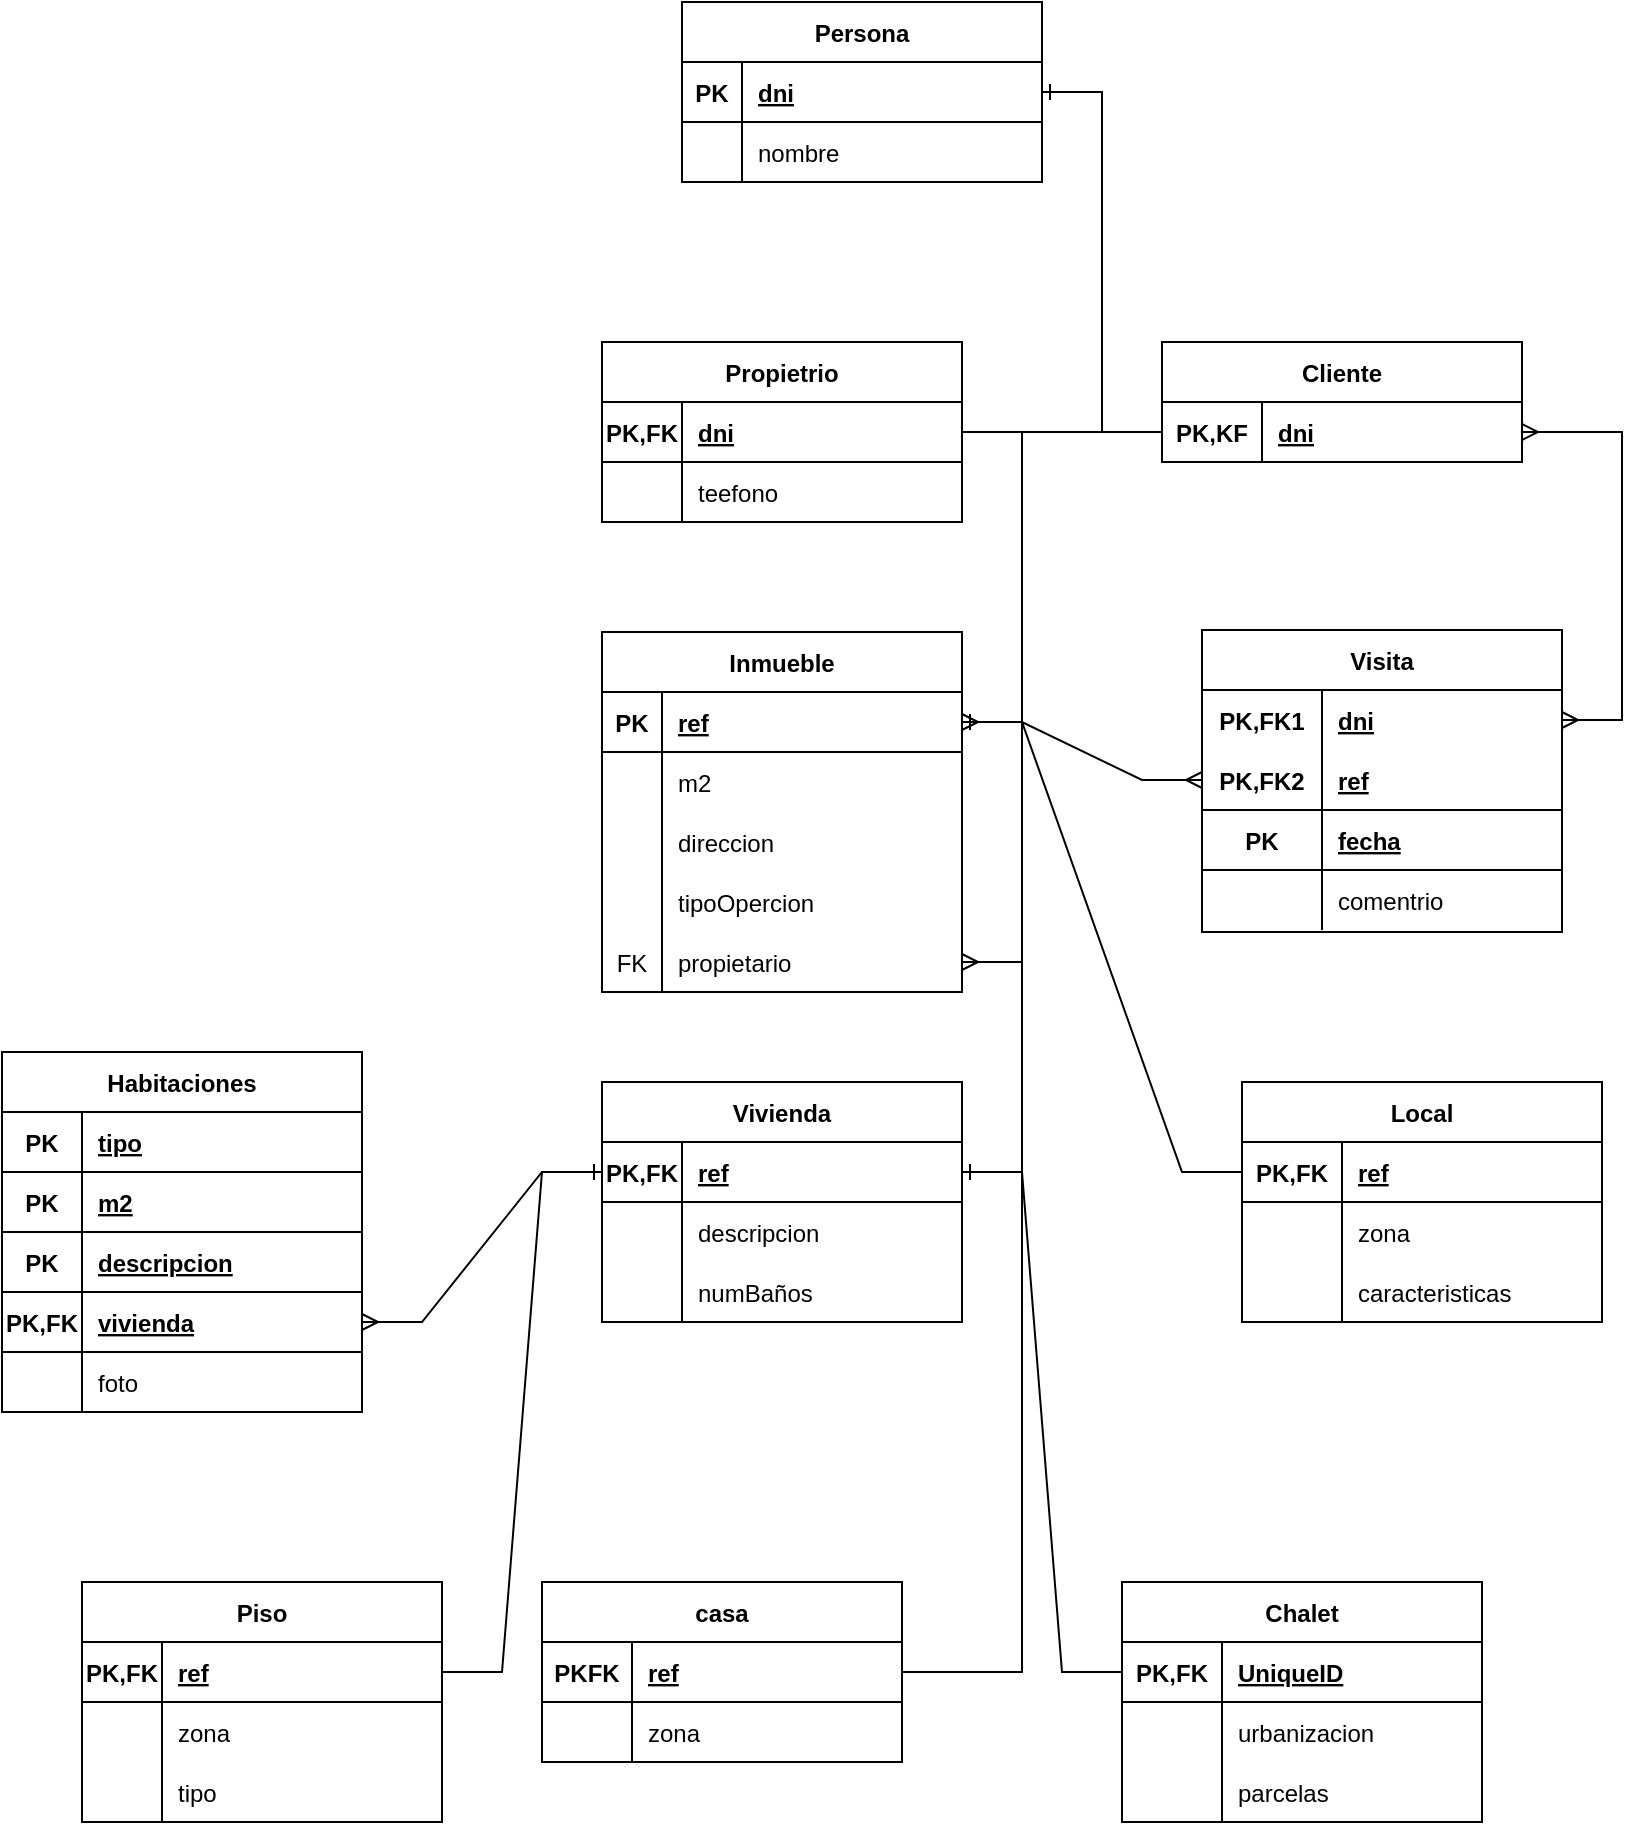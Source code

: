 <mxfile version="20.8.16" type="device"><diagram id="R2lEEEUBdFMjLlhIrx00" name="Page-1"><mxGraphModel dx="1642" dy="1195" grid="1" gridSize="10" guides="1" tooltips="1" connect="1" arrows="1" fold="1" page="1" pageScale="1" pageWidth="850" pageHeight="1100" math="0" shadow="0" extFonts="Permanent Marker^https://fonts.googleapis.com/css?family=Permanent+Marker"><root><mxCell id="0"/><mxCell id="1" parent="0"/><mxCell id="TKDkTZ6uA-7Pl9xx1CZE-1" value="Persona" style="shape=table;startSize=30;container=1;collapsible=1;childLayout=tableLayout;fixedRows=1;rowLines=0;fontStyle=1;align=center;resizeLast=1;" vertex="1" parent="1"><mxGeometry x="-90" y="260" width="180" height="90" as="geometry"/></mxCell><mxCell id="TKDkTZ6uA-7Pl9xx1CZE-2" value="" style="shape=tableRow;horizontal=0;startSize=0;swimlaneHead=0;swimlaneBody=0;fillColor=none;collapsible=0;dropTarget=0;points=[[0,0.5],[1,0.5]];portConstraint=eastwest;top=0;left=0;right=0;bottom=1;" vertex="1" parent="TKDkTZ6uA-7Pl9xx1CZE-1"><mxGeometry y="30" width="180" height="30" as="geometry"/></mxCell><mxCell id="TKDkTZ6uA-7Pl9xx1CZE-3" value="PK" style="shape=partialRectangle;connectable=0;fillColor=none;top=0;left=0;bottom=0;right=0;fontStyle=1;overflow=hidden;" vertex="1" parent="TKDkTZ6uA-7Pl9xx1CZE-2"><mxGeometry width="30" height="30" as="geometry"><mxRectangle width="30" height="30" as="alternateBounds"/></mxGeometry></mxCell><mxCell id="TKDkTZ6uA-7Pl9xx1CZE-4" value="dni" style="shape=partialRectangle;connectable=0;fillColor=none;top=0;left=0;bottom=0;right=0;align=left;spacingLeft=6;fontStyle=5;overflow=hidden;" vertex="1" parent="TKDkTZ6uA-7Pl9xx1CZE-2"><mxGeometry x="30" width="150" height="30" as="geometry"><mxRectangle width="150" height="30" as="alternateBounds"/></mxGeometry></mxCell><mxCell id="TKDkTZ6uA-7Pl9xx1CZE-5" value="" style="shape=tableRow;horizontal=0;startSize=0;swimlaneHead=0;swimlaneBody=0;fillColor=none;collapsible=0;dropTarget=0;points=[[0,0.5],[1,0.5]];portConstraint=eastwest;top=0;left=0;right=0;bottom=0;" vertex="1" parent="TKDkTZ6uA-7Pl9xx1CZE-1"><mxGeometry y="60" width="180" height="30" as="geometry"/></mxCell><mxCell id="TKDkTZ6uA-7Pl9xx1CZE-6" value="" style="shape=partialRectangle;connectable=0;fillColor=none;top=0;left=0;bottom=0;right=0;editable=1;overflow=hidden;" vertex="1" parent="TKDkTZ6uA-7Pl9xx1CZE-5"><mxGeometry width="30" height="30" as="geometry"><mxRectangle width="30" height="30" as="alternateBounds"/></mxGeometry></mxCell><mxCell id="TKDkTZ6uA-7Pl9xx1CZE-7" value="nombre" style="shape=partialRectangle;connectable=0;fillColor=none;top=0;left=0;bottom=0;right=0;align=left;spacingLeft=6;overflow=hidden;" vertex="1" parent="TKDkTZ6uA-7Pl9xx1CZE-5"><mxGeometry x="30" width="150" height="30" as="geometry"><mxRectangle width="150" height="30" as="alternateBounds"/></mxGeometry></mxCell><mxCell id="TKDkTZ6uA-7Pl9xx1CZE-14" value="Cliente" style="shape=table;startSize=30;container=1;collapsible=1;childLayout=tableLayout;fixedRows=1;rowLines=0;fontStyle=1;align=center;resizeLast=1;" vertex="1" parent="1"><mxGeometry x="150" y="430" width="180" height="60" as="geometry"/></mxCell><mxCell id="TKDkTZ6uA-7Pl9xx1CZE-15" value="" style="shape=tableRow;horizontal=0;startSize=0;swimlaneHead=0;swimlaneBody=0;fillColor=none;collapsible=0;dropTarget=0;points=[[0,0.5],[1,0.5]];portConstraint=eastwest;top=0;left=0;right=0;bottom=1;" vertex="1" parent="TKDkTZ6uA-7Pl9xx1CZE-14"><mxGeometry y="30" width="180" height="30" as="geometry"/></mxCell><mxCell id="TKDkTZ6uA-7Pl9xx1CZE-16" value="PK,KF" style="shape=partialRectangle;connectable=0;fillColor=none;top=0;left=0;bottom=0;right=0;fontStyle=1;overflow=hidden;" vertex="1" parent="TKDkTZ6uA-7Pl9xx1CZE-15"><mxGeometry width="50" height="30" as="geometry"><mxRectangle width="50" height="30" as="alternateBounds"/></mxGeometry></mxCell><mxCell id="TKDkTZ6uA-7Pl9xx1CZE-17" value="dni" style="shape=partialRectangle;connectable=0;fillColor=none;top=0;left=0;bottom=0;right=0;align=left;spacingLeft=6;fontStyle=5;overflow=hidden;" vertex="1" parent="TKDkTZ6uA-7Pl9xx1CZE-15"><mxGeometry x="50" width="130" height="30" as="geometry"><mxRectangle width="130" height="30" as="alternateBounds"/></mxGeometry></mxCell><mxCell id="TKDkTZ6uA-7Pl9xx1CZE-27" value="Propietrio" style="shape=table;startSize=30;container=1;collapsible=1;childLayout=tableLayout;fixedRows=1;rowLines=0;fontStyle=1;align=center;resizeLast=1;" vertex="1" parent="1"><mxGeometry x="-130" y="430" width="180" height="90" as="geometry"/></mxCell><mxCell id="TKDkTZ6uA-7Pl9xx1CZE-28" value="" style="shape=tableRow;horizontal=0;startSize=0;swimlaneHead=0;swimlaneBody=0;fillColor=none;collapsible=0;dropTarget=0;points=[[0,0.5],[1,0.5]];portConstraint=eastwest;top=0;left=0;right=0;bottom=1;" vertex="1" parent="TKDkTZ6uA-7Pl9xx1CZE-27"><mxGeometry y="30" width="180" height="30" as="geometry"/></mxCell><mxCell id="TKDkTZ6uA-7Pl9xx1CZE-29" value="PK,FK" style="shape=partialRectangle;connectable=0;fillColor=none;top=0;left=0;bottom=0;right=0;fontStyle=1;overflow=hidden;" vertex="1" parent="TKDkTZ6uA-7Pl9xx1CZE-28"><mxGeometry width="40" height="30" as="geometry"><mxRectangle width="40" height="30" as="alternateBounds"/></mxGeometry></mxCell><mxCell id="TKDkTZ6uA-7Pl9xx1CZE-30" value="dni" style="shape=partialRectangle;connectable=0;fillColor=none;top=0;left=0;bottom=0;right=0;align=left;spacingLeft=6;fontStyle=5;overflow=hidden;" vertex="1" parent="TKDkTZ6uA-7Pl9xx1CZE-28"><mxGeometry x="40" width="140" height="30" as="geometry"><mxRectangle width="140" height="30" as="alternateBounds"/></mxGeometry></mxCell><mxCell id="TKDkTZ6uA-7Pl9xx1CZE-31" value="" style="shape=tableRow;horizontal=0;startSize=0;swimlaneHead=0;swimlaneBody=0;fillColor=none;collapsible=0;dropTarget=0;points=[[0,0.5],[1,0.5]];portConstraint=eastwest;top=0;left=0;right=0;bottom=0;" vertex="1" parent="TKDkTZ6uA-7Pl9xx1CZE-27"><mxGeometry y="60" width="180" height="30" as="geometry"/></mxCell><mxCell id="TKDkTZ6uA-7Pl9xx1CZE-32" value="" style="shape=partialRectangle;connectable=0;fillColor=none;top=0;left=0;bottom=0;right=0;editable=1;overflow=hidden;" vertex="1" parent="TKDkTZ6uA-7Pl9xx1CZE-31"><mxGeometry width="40" height="30" as="geometry"><mxRectangle width="40" height="30" as="alternateBounds"/></mxGeometry></mxCell><mxCell id="TKDkTZ6uA-7Pl9xx1CZE-33" value="teefono" style="shape=partialRectangle;connectable=0;fillColor=none;top=0;left=0;bottom=0;right=0;align=left;spacingLeft=6;overflow=hidden;" vertex="1" parent="TKDkTZ6uA-7Pl9xx1CZE-31"><mxGeometry x="40" width="140" height="30" as="geometry"><mxRectangle width="140" height="30" as="alternateBounds"/></mxGeometry></mxCell><mxCell id="TKDkTZ6uA-7Pl9xx1CZE-40" value="Visita" style="shape=table;startSize=30;container=1;collapsible=1;childLayout=tableLayout;fixedRows=1;rowLines=0;fontStyle=1;align=center;resizeLast=1;" vertex="1" parent="1"><mxGeometry x="170" y="574" width="180" height="151" as="geometry"/></mxCell><mxCell id="TKDkTZ6uA-7Pl9xx1CZE-41" value="" style="shape=tableRow;horizontal=0;startSize=0;swimlaneHead=0;swimlaneBody=0;fillColor=none;collapsible=0;dropTarget=0;points=[[0,0.5],[1,0.5]];portConstraint=eastwest;top=0;left=0;right=0;bottom=0;" vertex="1" parent="TKDkTZ6uA-7Pl9xx1CZE-40"><mxGeometry y="30" width="180" height="30" as="geometry"/></mxCell><mxCell id="TKDkTZ6uA-7Pl9xx1CZE-42" value="PK,FK1" style="shape=partialRectangle;connectable=0;fillColor=none;top=0;left=0;bottom=0;right=0;fontStyle=1;overflow=hidden;" vertex="1" parent="TKDkTZ6uA-7Pl9xx1CZE-41"><mxGeometry width="60" height="30" as="geometry"><mxRectangle width="60" height="30" as="alternateBounds"/></mxGeometry></mxCell><mxCell id="TKDkTZ6uA-7Pl9xx1CZE-43" value="dni" style="shape=partialRectangle;connectable=0;fillColor=none;top=0;left=0;bottom=0;right=0;align=left;spacingLeft=6;fontStyle=5;overflow=hidden;" vertex="1" parent="TKDkTZ6uA-7Pl9xx1CZE-41"><mxGeometry x="60" width="120" height="30" as="geometry"><mxRectangle width="120" height="30" as="alternateBounds"/></mxGeometry></mxCell><mxCell id="TKDkTZ6uA-7Pl9xx1CZE-44" value="" style="shape=tableRow;horizontal=0;startSize=0;swimlaneHead=0;swimlaneBody=0;fillColor=none;collapsible=0;dropTarget=0;points=[[0,0.5],[1,0.5]];portConstraint=eastwest;top=0;left=0;right=0;bottom=1;" vertex="1" parent="TKDkTZ6uA-7Pl9xx1CZE-40"><mxGeometry y="60" width="180" height="30" as="geometry"/></mxCell><mxCell id="TKDkTZ6uA-7Pl9xx1CZE-45" value="PK,FK2" style="shape=partialRectangle;connectable=0;fillColor=none;top=0;left=0;bottom=0;right=0;fontStyle=1;overflow=hidden;" vertex="1" parent="TKDkTZ6uA-7Pl9xx1CZE-44"><mxGeometry width="60" height="30" as="geometry"><mxRectangle width="60" height="30" as="alternateBounds"/></mxGeometry></mxCell><mxCell id="TKDkTZ6uA-7Pl9xx1CZE-46" value="ref" style="shape=partialRectangle;connectable=0;fillColor=none;top=0;left=0;bottom=0;right=0;align=left;spacingLeft=6;fontStyle=5;overflow=hidden;" vertex="1" parent="TKDkTZ6uA-7Pl9xx1CZE-44"><mxGeometry x="60" width="120" height="30" as="geometry"><mxRectangle width="120" height="30" as="alternateBounds"/></mxGeometry></mxCell><mxCell id="TKDkTZ6uA-7Pl9xx1CZE-53" value="" style="shape=tableRow;horizontal=0;startSize=0;swimlaneHead=0;swimlaneBody=0;fillColor=none;collapsible=0;dropTarget=0;points=[[0,0.5],[1,0.5]];portConstraint=eastwest;top=0;left=0;right=0;bottom=1;" vertex="1" parent="TKDkTZ6uA-7Pl9xx1CZE-40"><mxGeometry y="90" width="180" height="30" as="geometry"/></mxCell><mxCell id="TKDkTZ6uA-7Pl9xx1CZE-54" value="PK" style="shape=partialRectangle;connectable=0;fillColor=none;top=0;left=0;bottom=0;right=0;fontStyle=1;overflow=hidden;" vertex="1" parent="TKDkTZ6uA-7Pl9xx1CZE-53"><mxGeometry width="60" height="30" as="geometry"><mxRectangle width="60" height="30" as="alternateBounds"/></mxGeometry></mxCell><mxCell id="TKDkTZ6uA-7Pl9xx1CZE-55" value="fecha" style="shape=partialRectangle;connectable=0;fillColor=none;top=0;left=0;bottom=0;right=0;align=left;spacingLeft=6;fontStyle=5;overflow=hidden;" vertex="1" parent="TKDkTZ6uA-7Pl9xx1CZE-53"><mxGeometry x="60" width="120" height="30" as="geometry"><mxRectangle width="120" height="30" as="alternateBounds"/></mxGeometry></mxCell><mxCell id="TKDkTZ6uA-7Pl9xx1CZE-47" value="" style="shape=tableRow;horizontal=0;startSize=0;swimlaneHead=0;swimlaneBody=0;fillColor=none;collapsible=0;dropTarget=0;points=[[0,0.5],[1,0.5]];portConstraint=eastwest;top=0;left=0;right=0;bottom=0;" vertex="1" parent="TKDkTZ6uA-7Pl9xx1CZE-40"><mxGeometry y="120" width="180" height="30" as="geometry"/></mxCell><mxCell id="TKDkTZ6uA-7Pl9xx1CZE-48" value="" style="shape=partialRectangle;connectable=0;fillColor=none;top=0;left=0;bottom=0;right=0;editable=1;overflow=hidden;" vertex="1" parent="TKDkTZ6uA-7Pl9xx1CZE-47"><mxGeometry width="60" height="30" as="geometry"><mxRectangle width="60" height="30" as="alternateBounds"/></mxGeometry></mxCell><mxCell id="TKDkTZ6uA-7Pl9xx1CZE-49" value="comentrio" style="shape=partialRectangle;connectable=0;fillColor=none;top=0;left=0;bottom=0;right=0;align=left;spacingLeft=6;overflow=hidden;" vertex="1" parent="TKDkTZ6uA-7Pl9xx1CZE-47"><mxGeometry x="60" width="120" height="30" as="geometry"><mxRectangle width="120" height="30" as="alternateBounds"/></mxGeometry></mxCell><mxCell id="TKDkTZ6uA-7Pl9xx1CZE-56" value="Inmueble" style="shape=table;startSize=30;container=1;collapsible=1;childLayout=tableLayout;fixedRows=1;rowLines=0;fontStyle=1;align=center;resizeLast=1;" vertex="1" parent="1"><mxGeometry x="-130" y="575" width="180" height="180" as="geometry"/></mxCell><mxCell id="TKDkTZ6uA-7Pl9xx1CZE-57" value="" style="shape=tableRow;horizontal=0;startSize=0;swimlaneHead=0;swimlaneBody=0;fillColor=none;collapsible=0;dropTarget=0;points=[[0,0.5],[1,0.5]];portConstraint=eastwest;top=0;left=0;right=0;bottom=1;" vertex="1" parent="TKDkTZ6uA-7Pl9xx1CZE-56"><mxGeometry y="30" width="180" height="30" as="geometry"/></mxCell><mxCell id="TKDkTZ6uA-7Pl9xx1CZE-58" value="PK" style="shape=partialRectangle;connectable=0;fillColor=none;top=0;left=0;bottom=0;right=0;fontStyle=1;overflow=hidden;" vertex="1" parent="TKDkTZ6uA-7Pl9xx1CZE-57"><mxGeometry width="30" height="30" as="geometry"><mxRectangle width="30" height="30" as="alternateBounds"/></mxGeometry></mxCell><mxCell id="TKDkTZ6uA-7Pl9xx1CZE-59" value="ref" style="shape=partialRectangle;connectable=0;fillColor=none;top=0;left=0;bottom=0;right=0;align=left;spacingLeft=6;fontStyle=5;overflow=hidden;" vertex="1" parent="TKDkTZ6uA-7Pl9xx1CZE-57"><mxGeometry x="30" width="150" height="30" as="geometry"><mxRectangle width="150" height="30" as="alternateBounds"/></mxGeometry></mxCell><mxCell id="TKDkTZ6uA-7Pl9xx1CZE-60" value="" style="shape=tableRow;horizontal=0;startSize=0;swimlaneHead=0;swimlaneBody=0;fillColor=none;collapsible=0;dropTarget=0;points=[[0,0.5],[1,0.5]];portConstraint=eastwest;top=0;left=0;right=0;bottom=0;" vertex="1" parent="TKDkTZ6uA-7Pl9xx1CZE-56"><mxGeometry y="60" width="180" height="30" as="geometry"/></mxCell><mxCell id="TKDkTZ6uA-7Pl9xx1CZE-61" value="" style="shape=partialRectangle;connectable=0;fillColor=none;top=0;left=0;bottom=0;right=0;editable=1;overflow=hidden;" vertex="1" parent="TKDkTZ6uA-7Pl9xx1CZE-60"><mxGeometry width="30" height="30" as="geometry"><mxRectangle width="30" height="30" as="alternateBounds"/></mxGeometry></mxCell><mxCell id="TKDkTZ6uA-7Pl9xx1CZE-62" value="m2" style="shape=partialRectangle;connectable=0;fillColor=none;top=0;left=0;bottom=0;right=0;align=left;spacingLeft=6;overflow=hidden;" vertex="1" parent="TKDkTZ6uA-7Pl9xx1CZE-60"><mxGeometry x="30" width="150" height="30" as="geometry"><mxRectangle width="150" height="30" as="alternateBounds"/></mxGeometry></mxCell><mxCell id="TKDkTZ6uA-7Pl9xx1CZE-63" value="" style="shape=tableRow;horizontal=0;startSize=0;swimlaneHead=0;swimlaneBody=0;fillColor=none;collapsible=0;dropTarget=0;points=[[0,0.5],[1,0.5]];portConstraint=eastwest;top=0;left=0;right=0;bottom=0;" vertex="1" parent="TKDkTZ6uA-7Pl9xx1CZE-56"><mxGeometry y="90" width="180" height="30" as="geometry"/></mxCell><mxCell id="TKDkTZ6uA-7Pl9xx1CZE-64" value="" style="shape=partialRectangle;connectable=0;fillColor=none;top=0;left=0;bottom=0;right=0;editable=1;overflow=hidden;" vertex="1" parent="TKDkTZ6uA-7Pl9xx1CZE-63"><mxGeometry width="30" height="30" as="geometry"><mxRectangle width="30" height="30" as="alternateBounds"/></mxGeometry></mxCell><mxCell id="TKDkTZ6uA-7Pl9xx1CZE-65" value="direccion" style="shape=partialRectangle;connectable=0;fillColor=none;top=0;left=0;bottom=0;right=0;align=left;spacingLeft=6;overflow=hidden;" vertex="1" parent="TKDkTZ6uA-7Pl9xx1CZE-63"><mxGeometry x="30" width="150" height="30" as="geometry"><mxRectangle width="150" height="30" as="alternateBounds"/></mxGeometry></mxCell><mxCell id="TKDkTZ6uA-7Pl9xx1CZE-66" value="" style="shape=tableRow;horizontal=0;startSize=0;swimlaneHead=0;swimlaneBody=0;fillColor=none;collapsible=0;dropTarget=0;points=[[0,0.5],[1,0.5]];portConstraint=eastwest;top=0;left=0;right=0;bottom=0;" vertex="1" parent="TKDkTZ6uA-7Pl9xx1CZE-56"><mxGeometry y="120" width="180" height="30" as="geometry"/></mxCell><mxCell id="TKDkTZ6uA-7Pl9xx1CZE-67" value="" style="shape=partialRectangle;connectable=0;fillColor=none;top=0;left=0;bottom=0;right=0;editable=1;overflow=hidden;" vertex="1" parent="TKDkTZ6uA-7Pl9xx1CZE-66"><mxGeometry width="30" height="30" as="geometry"><mxRectangle width="30" height="30" as="alternateBounds"/></mxGeometry></mxCell><mxCell id="TKDkTZ6uA-7Pl9xx1CZE-68" value="tipoOpercion" style="shape=partialRectangle;connectable=0;fillColor=none;top=0;left=0;bottom=0;right=0;align=left;spacingLeft=6;overflow=hidden;" vertex="1" parent="TKDkTZ6uA-7Pl9xx1CZE-66"><mxGeometry x="30" width="150" height="30" as="geometry"><mxRectangle width="150" height="30" as="alternateBounds"/></mxGeometry></mxCell><mxCell id="TKDkTZ6uA-7Pl9xx1CZE-69" value="" style="shape=tableRow;horizontal=0;startSize=0;swimlaneHead=0;swimlaneBody=0;fillColor=none;collapsible=0;dropTarget=0;points=[[0,0.5],[1,0.5]];portConstraint=eastwest;top=0;left=0;right=0;bottom=0;" vertex="1" parent="TKDkTZ6uA-7Pl9xx1CZE-56"><mxGeometry y="150" width="180" height="30" as="geometry"/></mxCell><mxCell id="TKDkTZ6uA-7Pl9xx1CZE-70" value="FK" style="shape=partialRectangle;connectable=0;fillColor=none;top=0;left=0;bottom=0;right=0;editable=1;overflow=hidden;" vertex="1" parent="TKDkTZ6uA-7Pl9xx1CZE-69"><mxGeometry width="30" height="30" as="geometry"><mxRectangle width="30" height="30" as="alternateBounds"/></mxGeometry></mxCell><mxCell id="TKDkTZ6uA-7Pl9xx1CZE-71" value="propietario" style="shape=partialRectangle;connectable=0;fillColor=none;top=0;left=0;bottom=0;right=0;align=left;spacingLeft=6;overflow=hidden;" vertex="1" parent="TKDkTZ6uA-7Pl9xx1CZE-69"><mxGeometry x="30" width="150" height="30" as="geometry"><mxRectangle width="150" height="30" as="alternateBounds"/></mxGeometry></mxCell><mxCell id="TKDkTZ6uA-7Pl9xx1CZE-72" value="Local" style="shape=table;startSize=30;container=1;collapsible=1;childLayout=tableLayout;fixedRows=1;rowLines=0;fontStyle=1;align=center;resizeLast=1;" vertex="1" parent="1"><mxGeometry x="190" y="800" width="180" height="120" as="geometry"/></mxCell><mxCell id="TKDkTZ6uA-7Pl9xx1CZE-73" value="" style="shape=tableRow;horizontal=0;startSize=0;swimlaneHead=0;swimlaneBody=0;fillColor=none;collapsible=0;dropTarget=0;points=[[0,0.5],[1,0.5]];portConstraint=eastwest;top=0;left=0;right=0;bottom=1;" vertex="1" parent="TKDkTZ6uA-7Pl9xx1CZE-72"><mxGeometry y="30" width="180" height="30" as="geometry"/></mxCell><mxCell id="TKDkTZ6uA-7Pl9xx1CZE-74" value="PK,FK" style="shape=partialRectangle;connectable=0;fillColor=none;top=0;left=0;bottom=0;right=0;fontStyle=1;overflow=hidden;" vertex="1" parent="TKDkTZ6uA-7Pl9xx1CZE-73"><mxGeometry width="50" height="30" as="geometry"><mxRectangle width="50" height="30" as="alternateBounds"/></mxGeometry></mxCell><mxCell id="TKDkTZ6uA-7Pl9xx1CZE-75" value="ref" style="shape=partialRectangle;connectable=0;fillColor=none;top=0;left=0;bottom=0;right=0;align=left;spacingLeft=6;fontStyle=5;overflow=hidden;" vertex="1" parent="TKDkTZ6uA-7Pl9xx1CZE-73"><mxGeometry x="50" width="130" height="30" as="geometry"><mxRectangle width="130" height="30" as="alternateBounds"/></mxGeometry></mxCell><mxCell id="TKDkTZ6uA-7Pl9xx1CZE-76" value="" style="shape=tableRow;horizontal=0;startSize=0;swimlaneHead=0;swimlaneBody=0;fillColor=none;collapsible=0;dropTarget=0;points=[[0,0.5],[1,0.5]];portConstraint=eastwest;top=0;left=0;right=0;bottom=0;" vertex="1" parent="TKDkTZ6uA-7Pl9xx1CZE-72"><mxGeometry y="60" width="180" height="30" as="geometry"/></mxCell><mxCell id="TKDkTZ6uA-7Pl9xx1CZE-77" value="" style="shape=partialRectangle;connectable=0;fillColor=none;top=0;left=0;bottom=0;right=0;editable=1;overflow=hidden;" vertex="1" parent="TKDkTZ6uA-7Pl9xx1CZE-76"><mxGeometry width="50" height="30" as="geometry"><mxRectangle width="50" height="30" as="alternateBounds"/></mxGeometry></mxCell><mxCell id="TKDkTZ6uA-7Pl9xx1CZE-78" value="zona" style="shape=partialRectangle;connectable=0;fillColor=none;top=0;left=0;bottom=0;right=0;align=left;spacingLeft=6;overflow=hidden;" vertex="1" parent="TKDkTZ6uA-7Pl9xx1CZE-76"><mxGeometry x="50" width="130" height="30" as="geometry"><mxRectangle width="130" height="30" as="alternateBounds"/></mxGeometry></mxCell><mxCell id="TKDkTZ6uA-7Pl9xx1CZE-79" value="" style="shape=tableRow;horizontal=0;startSize=0;swimlaneHead=0;swimlaneBody=0;fillColor=none;collapsible=0;dropTarget=0;points=[[0,0.5],[1,0.5]];portConstraint=eastwest;top=0;left=0;right=0;bottom=0;" vertex="1" parent="TKDkTZ6uA-7Pl9xx1CZE-72"><mxGeometry y="90" width="180" height="30" as="geometry"/></mxCell><mxCell id="TKDkTZ6uA-7Pl9xx1CZE-80" value="" style="shape=partialRectangle;connectable=0;fillColor=none;top=0;left=0;bottom=0;right=0;editable=1;overflow=hidden;" vertex="1" parent="TKDkTZ6uA-7Pl9xx1CZE-79"><mxGeometry width="50" height="30" as="geometry"><mxRectangle width="50" height="30" as="alternateBounds"/></mxGeometry></mxCell><mxCell id="TKDkTZ6uA-7Pl9xx1CZE-81" value="caracteristicas" style="shape=partialRectangle;connectable=0;fillColor=none;top=0;left=0;bottom=0;right=0;align=left;spacingLeft=6;overflow=hidden;" vertex="1" parent="TKDkTZ6uA-7Pl9xx1CZE-79"><mxGeometry x="50" width="130" height="30" as="geometry"><mxRectangle width="130" height="30" as="alternateBounds"/></mxGeometry></mxCell><mxCell id="TKDkTZ6uA-7Pl9xx1CZE-85" value="Vivienda" style="shape=table;startSize=30;container=1;collapsible=1;childLayout=tableLayout;fixedRows=1;rowLines=0;fontStyle=1;align=center;resizeLast=1;" vertex="1" parent="1"><mxGeometry x="-130" y="800" width="180" height="120" as="geometry"/></mxCell><mxCell id="TKDkTZ6uA-7Pl9xx1CZE-86" value="" style="shape=tableRow;horizontal=0;startSize=0;swimlaneHead=0;swimlaneBody=0;fillColor=none;collapsible=0;dropTarget=0;points=[[0,0.5],[1,0.5]];portConstraint=eastwest;top=0;left=0;right=0;bottom=1;" vertex="1" parent="TKDkTZ6uA-7Pl9xx1CZE-85"><mxGeometry y="30" width="180" height="30" as="geometry"/></mxCell><mxCell id="TKDkTZ6uA-7Pl9xx1CZE-87" value="PK,FK" style="shape=partialRectangle;connectable=0;fillColor=none;top=0;left=0;bottom=0;right=0;fontStyle=1;overflow=hidden;" vertex="1" parent="TKDkTZ6uA-7Pl9xx1CZE-86"><mxGeometry width="40" height="30" as="geometry"><mxRectangle width="40" height="30" as="alternateBounds"/></mxGeometry></mxCell><mxCell id="TKDkTZ6uA-7Pl9xx1CZE-88" value="ref" style="shape=partialRectangle;connectable=0;fillColor=none;top=0;left=0;bottom=0;right=0;align=left;spacingLeft=6;fontStyle=5;overflow=hidden;" vertex="1" parent="TKDkTZ6uA-7Pl9xx1CZE-86"><mxGeometry x="40" width="140" height="30" as="geometry"><mxRectangle width="140" height="30" as="alternateBounds"/></mxGeometry></mxCell><mxCell id="TKDkTZ6uA-7Pl9xx1CZE-89" value="" style="shape=tableRow;horizontal=0;startSize=0;swimlaneHead=0;swimlaneBody=0;fillColor=none;collapsible=0;dropTarget=0;points=[[0,0.5],[1,0.5]];portConstraint=eastwest;top=0;left=0;right=0;bottom=0;" vertex="1" parent="TKDkTZ6uA-7Pl9xx1CZE-85"><mxGeometry y="60" width="180" height="30" as="geometry"/></mxCell><mxCell id="TKDkTZ6uA-7Pl9xx1CZE-90" value="" style="shape=partialRectangle;connectable=0;fillColor=none;top=0;left=0;bottom=0;right=0;editable=1;overflow=hidden;" vertex="1" parent="TKDkTZ6uA-7Pl9xx1CZE-89"><mxGeometry width="40" height="30" as="geometry"><mxRectangle width="40" height="30" as="alternateBounds"/></mxGeometry></mxCell><mxCell id="TKDkTZ6uA-7Pl9xx1CZE-91" value="descripcion" style="shape=partialRectangle;connectable=0;fillColor=none;top=0;left=0;bottom=0;right=0;align=left;spacingLeft=6;overflow=hidden;" vertex="1" parent="TKDkTZ6uA-7Pl9xx1CZE-89"><mxGeometry x="40" width="140" height="30" as="geometry"><mxRectangle width="140" height="30" as="alternateBounds"/></mxGeometry></mxCell><mxCell id="TKDkTZ6uA-7Pl9xx1CZE-92" value="" style="shape=tableRow;horizontal=0;startSize=0;swimlaneHead=0;swimlaneBody=0;fillColor=none;collapsible=0;dropTarget=0;points=[[0,0.5],[1,0.5]];portConstraint=eastwest;top=0;left=0;right=0;bottom=0;" vertex="1" parent="TKDkTZ6uA-7Pl9xx1CZE-85"><mxGeometry y="90" width="180" height="30" as="geometry"/></mxCell><mxCell id="TKDkTZ6uA-7Pl9xx1CZE-93" value="" style="shape=partialRectangle;connectable=0;fillColor=none;top=0;left=0;bottom=0;right=0;editable=1;overflow=hidden;" vertex="1" parent="TKDkTZ6uA-7Pl9xx1CZE-92"><mxGeometry width="40" height="30" as="geometry"><mxRectangle width="40" height="30" as="alternateBounds"/></mxGeometry></mxCell><mxCell id="TKDkTZ6uA-7Pl9xx1CZE-94" value="numBaños" style="shape=partialRectangle;connectable=0;fillColor=none;top=0;left=0;bottom=0;right=0;align=left;spacingLeft=6;overflow=hidden;" vertex="1" parent="TKDkTZ6uA-7Pl9xx1CZE-92"><mxGeometry x="40" width="140" height="30" as="geometry"><mxRectangle width="140" height="30" as="alternateBounds"/></mxGeometry></mxCell><mxCell id="TKDkTZ6uA-7Pl9xx1CZE-98" value="Habitaciones" style="shape=table;startSize=30;container=1;collapsible=1;childLayout=tableLayout;fixedRows=1;rowLines=0;fontStyle=1;align=center;resizeLast=1;" vertex="1" parent="1"><mxGeometry x="-430" y="785" width="180" height="180" as="geometry"/></mxCell><mxCell id="TKDkTZ6uA-7Pl9xx1CZE-99" value="" style="shape=tableRow;horizontal=0;startSize=0;swimlaneHead=0;swimlaneBody=0;fillColor=none;collapsible=0;dropTarget=0;points=[[0,0.5],[1,0.5]];portConstraint=eastwest;top=0;left=0;right=0;bottom=1;" vertex="1" parent="TKDkTZ6uA-7Pl9xx1CZE-98"><mxGeometry y="30" width="180" height="30" as="geometry"/></mxCell><mxCell id="TKDkTZ6uA-7Pl9xx1CZE-100" value="PK" style="shape=partialRectangle;connectable=0;fillColor=none;top=0;left=0;bottom=0;right=0;fontStyle=1;overflow=hidden;" vertex="1" parent="TKDkTZ6uA-7Pl9xx1CZE-99"><mxGeometry width="40" height="30" as="geometry"><mxRectangle width="40" height="30" as="alternateBounds"/></mxGeometry></mxCell><mxCell id="TKDkTZ6uA-7Pl9xx1CZE-101" value="tipo" style="shape=partialRectangle;connectable=0;fillColor=none;top=0;left=0;bottom=0;right=0;align=left;spacingLeft=6;fontStyle=5;overflow=hidden;" vertex="1" parent="TKDkTZ6uA-7Pl9xx1CZE-99"><mxGeometry x="40" width="140" height="30" as="geometry"><mxRectangle width="140" height="30" as="alternateBounds"/></mxGeometry></mxCell><mxCell id="TKDkTZ6uA-7Pl9xx1CZE-111" value="" style="shape=tableRow;horizontal=0;startSize=0;swimlaneHead=0;swimlaneBody=0;fillColor=none;collapsible=0;dropTarget=0;points=[[0,0.5],[1,0.5]];portConstraint=eastwest;top=0;left=0;right=0;bottom=1;" vertex="1" parent="TKDkTZ6uA-7Pl9xx1CZE-98"><mxGeometry y="60" width="180" height="30" as="geometry"/></mxCell><mxCell id="TKDkTZ6uA-7Pl9xx1CZE-112" value="PK" style="shape=partialRectangle;connectable=0;fillColor=none;top=0;left=0;bottom=0;right=0;fontStyle=1;overflow=hidden;" vertex="1" parent="TKDkTZ6uA-7Pl9xx1CZE-111"><mxGeometry width="40" height="30" as="geometry"><mxRectangle width="40" height="30" as="alternateBounds"/></mxGeometry></mxCell><mxCell id="TKDkTZ6uA-7Pl9xx1CZE-113" value="m2" style="shape=partialRectangle;connectable=0;fillColor=none;top=0;left=0;bottom=0;right=0;align=left;spacingLeft=6;fontStyle=5;overflow=hidden;" vertex="1" parent="TKDkTZ6uA-7Pl9xx1CZE-111"><mxGeometry x="40" width="140" height="30" as="geometry"><mxRectangle width="140" height="30" as="alternateBounds"/></mxGeometry></mxCell><mxCell id="TKDkTZ6uA-7Pl9xx1CZE-114" value="" style="shape=tableRow;horizontal=0;startSize=0;swimlaneHead=0;swimlaneBody=0;fillColor=none;collapsible=0;dropTarget=0;points=[[0,0.5],[1,0.5]];portConstraint=eastwest;top=0;left=0;right=0;bottom=1;" vertex="1" parent="TKDkTZ6uA-7Pl9xx1CZE-98"><mxGeometry y="90" width="180" height="30" as="geometry"/></mxCell><mxCell id="TKDkTZ6uA-7Pl9xx1CZE-115" value="PK" style="shape=partialRectangle;connectable=0;fillColor=none;top=0;left=0;bottom=0;right=0;fontStyle=1;overflow=hidden;" vertex="1" parent="TKDkTZ6uA-7Pl9xx1CZE-114"><mxGeometry width="40" height="30" as="geometry"><mxRectangle width="40" height="30" as="alternateBounds"/></mxGeometry></mxCell><mxCell id="TKDkTZ6uA-7Pl9xx1CZE-116" value="descripcion" style="shape=partialRectangle;connectable=0;fillColor=none;top=0;left=0;bottom=0;right=0;align=left;spacingLeft=6;fontStyle=5;overflow=hidden;" vertex="1" parent="TKDkTZ6uA-7Pl9xx1CZE-114"><mxGeometry x="40" width="140" height="30" as="geometry"><mxRectangle width="140" height="30" as="alternateBounds"/></mxGeometry></mxCell><mxCell id="TKDkTZ6uA-7Pl9xx1CZE-117" value="" style="shape=tableRow;horizontal=0;startSize=0;swimlaneHead=0;swimlaneBody=0;fillColor=none;collapsible=0;dropTarget=0;points=[[0,0.5],[1,0.5]];portConstraint=eastwest;top=0;left=0;right=0;bottom=1;" vertex="1" parent="TKDkTZ6uA-7Pl9xx1CZE-98"><mxGeometry y="120" width="180" height="30" as="geometry"/></mxCell><mxCell id="TKDkTZ6uA-7Pl9xx1CZE-118" value="PK,FK" style="shape=partialRectangle;connectable=0;fillColor=none;top=0;left=0;bottom=0;right=0;fontStyle=1;overflow=hidden;" vertex="1" parent="TKDkTZ6uA-7Pl9xx1CZE-117"><mxGeometry width="40" height="30" as="geometry"><mxRectangle width="40" height="30" as="alternateBounds"/></mxGeometry></mxCell><mxCell id="TKDkTZ6uA-7Pl9xx1CZE-119" value="vivienda" style="shape=partialRectangle;connectable=0;fillColor=none;top=0;left=0;bottom=0;right=0;align=left;spacingLeft=6;fontStyle=5;overflow=hidden;" vertex="1" parent="TKDkTZ6uA-7Pl9xx1CZE-117"><mxGeometry x="40" width="140" height="30" as="geometry"><mxRectangle width="140" height="30" as="alternateBounds"/></mxGeometry></mxCell><mxCell id="TKDkTZ6uA-7Pl9xx1CZE-126" value="" style="shape=tableRow;horizontal=0;startSize=0;swimlaneHead=0;swimlaneBody=0;fillColor=none;collapsible=0;dropTarget=0;points=[[0,0.5],[1,0.5]];portConstraint=eastwest;top=0;left=0;right=0;bottom=0;" vertex="1" parent="TKDkTZ6uA-7Pl9xx1CZE-98"><mxGeometry y="150" width="180" height="30" as="geometry"/></mxCell><mxCell id="TKDkTZ6uA-7Pl9xx1CZE-127" value="" style="shape=partialRectangle;connectable=0;fillColor=none;top=0;left=0;bottom=0;right=0;fontStyle=0;overflow=hidden;" vertex="1" parent="TKDkTZ6uA-7Pl9xx1CZE-126"><mxGeometry width="40" height="30" as="geometry"><mxRectangle width="40" height="30" as="alternateBounds"/></mxGeometry></mxCell><mxCell id="TKDkTZ6uA-7Pl9xx1CZE-128" value="foto" style="shape=partialRectangle;connectable=0;fillColor=none;top=0;left=0;bottom=0;right=0;align=left;spacingLeft=6;fontStyle=0;overflow=hidden;" vertex="1" parent="TKDkTZ6uA-7Pl9xx1CZE-126"><mxGeometry x="40" width="140" height="30" as="geometry"><mxRectangle width="140" height="30" as="alternateBounds"/></mxGeometry></mxCell><mxCell id="TKDkTZ6uA-7Pl9xx1CZE-129" value="Piso" style="shape=table;startSize=30;container=1;collapsible=1;childLayout=tableLayout;fixedRows=1;rowLines=0;fontStyle=1;align=center;resizeLast=1;" vertex="1" parent="1"><mxGeometry x="-390" y="1050" width="180" height="120" as="geometry"/></mxCell><mxCell id="TKDkTZ6uA-7Pl9xx1CZE-130" value="" style="shape=tableRow;horizontal=0;startSize=0;swimlaneHead=0;swimlaneBody=0;fillColor=none;collapsible=0;dropTarget=0;points=[[0,0.5],[1,0.5]];portConstraint=eastwest;top=0;left=0;right=0;bottom=1;" vertex="1" parent="TKDkTZ6uA-7Pl9xx1CZE-129"><mxGeometry y="30" width="180" height="30" as="geometry"/></mxCell><mxCell id="TKDkTZ6uA-7Pl9xx1CZE-131" value="PK,FK" style="shape=partialRectangle;connectable=0;fillColor=none;top=0;left=0;bottom=0;right=0;fontStyle=1;overflow=hidden;" vertex="1" parent="TKDkTZ6uA-7Pl9xx1CZE-130"><mxGeometry width="40" height="30" as="geometry"><mxRectangle width="40" height="30" as="alternateBounds"/></mxGeometry></mxCell><mxCell id="TKDkTZ6uA-7Pl9xx1CZE-132" value="ref" style="shape=partialRectangle;connectable=0;fillColor=none;top=0;left=0;bottom=0;right=0;align=left;spacingLeft=6;fontStyle=5;overflow=hidden;" vertex="1" parent="TKDkTZ6uA-7Pl9xx1CZE-130"><mxGeometry x="40" width="140" height="30" as="geometry"><mxRectangle width="140" height="30" as="alternateBounds"/></mxGeometry></mxCell><mxCell id="TKDkTZ6uA-7Pl9xx1CZE-133" value="" style="shape=tableRow;horizontal=0;startSize=0;swimlaneHead=0;swimlaneBody=0;fillColor=none;collapsible=0;dropTarget=0;points=[[0,0.5],[1,0.5]];portConstraint=eastwest;top=0;left=0;right=0;bottom=0;" vertex="1" parent="TKDkTZ6uA-7Pl9xx1CZE-129"><mxGeometry y="60" width="180" height="30" as="geometry"/></mxCell><mxCell id="TKDkTZ6uA-7Pl9xx1CZE-134" value="" style="shape=partialRectangle;connectable=0;fillColor=none;top=0;left=0;bottom=0;right=0;editable=1;overflow=hidden;" vertex="1" parent="TKDkTZ6uA-7Pl9xx1CZE-133"><mxGeometry width="40" height="30" as="geometry"><mxRectangle width="40" height="30" as="alternateBounds"/></mxGeometry></mxCell><mxCell id="TKDkTZ6uA-7Pl9xx1CZE-135" value="zona" style="shape=partialRectangle;connectable=0;fillColor=none;top=0;left=0;bottom=0;right=0;align=left;spacingLeft=6;overflow=hidden;" vertex="1" parent="TKDkTZ6uA-7Pl9xx1CZE-133"><mxGeometry x="40" width="140" height="30" as="geometry"><mxRectangle width="140" height="30" as="alternateBounds"/></mxGeometry></mxCell><mxCell id="TKDkTZ6uA-7Pl9xx1CZE-136" value="" style="shape=tableRow;horizontal=0;startSize=0;swimlaneHead=0;swimlaneBody=0;fillColor=none;collapsible=0;dropTarget=0;points=[[0,0.5],[1,0.5]];portConstraint=eastwest;top=0;left=0;right=0;bottom=0;" vertex="1" parent="TKDkTZ6uA-7Pl9xx1CZE-129"><mxGeometry y="90" width="180" height="30" as="geometry"/></mxCell><mxCell id="TKDkTZ6uA-7Pl9xx1CZE-137" value="" style="shape=partialRectangle;connectable=0;fillColor=none;top=0;left=0;bottom=0;right=0;editable=1;overflow=hidden;" vertex="1" parent="TKDkTZ6uA-7Pl9xx1CZE-136"><mxGeometry width="40" height="30" as="geometry"><mxRectangle width="40" height="30" as="alternateBounds"/></mxGeometry></mxCell><mxCell id="TKDkTZ6uA-7Pl9xx1CZE-138" value="tipo" style="shape=partialRectangle;connectable=0;fillColor=none;top=0;left=0;bottom=0;right=0;align=left;spacingLeft=6;overflow=hidden;" vertex="1" parent="TKDkTZ6uA-7Pl9xx1CZE-136"><mxGeometry x="40" width="140" height="30" as="geometry"><mxRectangle width="140" height="30" as="alternateBounds"/></mxGeometry></mxCell><mxCell id="TKDkTZ6uA-7Pl9xx1CZE-142" value="casa" style="shape=table;startSize=30;container=1;collapsible=1;childLayout=tableLayout;fixedRows=1;rowLines=0;fontStyle=1;align=center;resizeLast=1;" vertex="1" parent="1"><mxGeometry x="-160" y="1050" width="180" height="90" as="geometry"/></mxCell><mxCell id="TKDkTZ6uA-7Pl9xx1CZE-143" value="" style="shape=tableRow;horizontal=0;startSize=0;swimlaneHead=0;swimlaneBody=0;fillColor=none;collapsible=0;dropTarget=0;points=[[0,0.5],[1,0.5]];portConstraint=eastwest;top=0;left=0;right=0;bottom=1;" vertex="1" parent="TKDkTZ6uA-7Pl9xx1CZE-142"><mxGeometry y="30" width="180" height="30" as="geometry"/></mxCell><mxCell id="TKDkTZ6uA-7Pl9xx1CZE-144" value="PKFK" style="shape=partialRectangle;connectable=0;fillColor=none;top=0;left=0;bottom=0;right=0;fontStyle=1;overflow=hidden;" vertex="1" parent="TKDkTZ6uA-7Pl9xx1CZE-143"><mxGeometry width="45" height="30" as="geometry"><mxRectangle width="45" height="30" as="alternateBounds"/></mxGeometry></mxCell><mxCell id="TKDkTZ6uA-7Pl9xx1CZE-145" value="ref" style="shape=partialRectangle;connectable=0;fillColor=none;top=0;left=0;bottom=0;right=0;align=left;spacingLeft=6;fontStyle=5;overflow=hidden;" vertex="1" parent="TKDkTZ6uA-7Pl9xx1CZE-143"><mxGeometry x="45" width="135" height="30" as="geometry"><mxRectangle width="135" height="30" as="alternateBounds"/></mxGeometry></mxCell><mxCell id="TKDkTZ6uA-7Pl9xx1CZE-146" value="" style="shape=tableRow;horizontal=0;startSize=0;swimlaneHead=0;swimlaneBody=0;fillColor=none;collapsible=0;dropTarget=0;points=[[0,0.5],[1,0.5]];portConstraint=eastwest;top=0;left=0;right=0;bottom=0;" vertex="1" parent="TKDkTZ6uA-7Pl9xx1CZE-142"><mxGeometry y="60" width="180" height="30" as="geometry"/></mxCell><mxCell id="TKDkTZ6uA-7Pl9xx1CZE-147" value="" style="shape=partialRectangle;connectable=0;fillColor=none;top=0;left=0;bottom=0;right=0;editable=1;overflow=hidden;" vertex="1" parent="TKDkTZ6uA-7Pl9xx1CZE-146"><mxGeometry width="45" height="30" as="geometry"><mxRectangle width="45" height="30" as="alternateBounds"/></mxGeometry></mxCell><mxCell id="TKDkTZ6uA-7Pl9xx1CZE-148" value="zona" style="shape=partialRectangle;connectable=0;fillColor=none;top=0;left=0;bottom=0;right=0;align=left;spacingLeft=6;overflow=hidden;" vertex="1" parent="TKDkTZ6uA-7Pl9xx1CZE-146"><mxGeometry x="45" width="135" height="30" as="geometry"><mxRectangle width="135" height="30" as="alternateBounds"/></mxGeometry></mxCell><mxCell id="TKDkTZ6uA-7Pl9xx1CZE-155" value="Chalet" style="shape=table;startSize=30;container=1;collapsible=1;childLayout=tableLayout;fixedRows=1;rowLines=0;fontStyle=1;align=center;resizeLast=1;" vertex="1" parent="1"><mxGeometry x="130" y="1050" width="180" height="120" as="geometry"/></mxCell><mxCell id="TKDkTZ6uA-7Pl9xx1CZE-156" value="" style="shape=tableRow;horizontal=0;startSize=0;swimlaneHead=0;swimlaneBody=0;fillColor=none;collapsible=0;dropTarget=0;points=[[0,0.5],[1,0.5]];portConstraint=eastwest;top=0;left=0;right=0;bottom=1;" vertex="1" parent="TKDkTZ6uA-7Pl9xx1CZE-155"><mxGeometry y="30" width="180" height="30" as="geometry"/></mxCell><mxCell id="TKDkTZ6uA-7Pl9xx1CZE-157" value="PK,FK" style="shape=partialRectangle;connectable=0;fillColor=none;top=0;left=0;bottom=0;right=0;fontStyle=1;overflow=hidden;" vertex="1" parent="TKDkTZ6uA-7Pl9xx1CZE-156"><mxGeometry width="50" height="30" as="geometry"><mxRectangle width="50" height="30" as="alternateBounds"/></mxGeometry></mxCell><mxCell id="TKDkTZ6uA-7Pl9xx1CZE-158" value="UniqueID" style="shape=partialRectangle;connectable=0;fillColor=none;top=0;left=0;bottom=0;right=0;align=left;spacingLeft=6;fontStyle=5;overflow=hidden;" vertex="1" parent="TKDkTZ6uA-7Pl9xx1CZE-156"><mxGeometry x="50" width="130" height="30" as="geometry"><mxRectangle width="130" height="30" as="alternateBounds"/></mxGeometry></mxCell><mxCell id="TKDkTZ6uA-7Pl9xx1CZE-159" value="" style="shape=tableRow;horizontal=0;startSize=0;swimlaneHead=0;swimlaneBody=0;fillColor=none;collapsible=0;dropTarget=0;points=[[0,0.5],[1,0.5]];portConstraint=eastwest;top=0;left=0;right=0;bottom=0;" vertex="1" parent="TKDkTZ6uA-7Pl9xx1CZE-155"><mxGeometry y="60" width="180" height="30" as="geometry"/></mxCell><mxCell id="TKDkTZ6uA-7Pl9xx1CZE-160" value="" style="shape=partialRectangle;connectable=0;fillColor=none;top=0;left=0;bottom=0;right=0;editable=1;overflow=hidden;" vertex="1" parent="TKDkTZ6uA-7Pl9xx1CZE-159"><mxGeometry width="50" height="30" as="geometry"><mxRectangle width="50" height="30" as="alternateBounds"/></mxGeometry></mxCell><mxCell id="TKDkTZ6uA-7Pl9xx1CZE-161" value="urbanizacion" style="shape=partialRectangle;connectable=0;fillColor=none;top=0;left=0;bottom=0;right=0;align=left;spacingLeft=6;overflow=hidden;" vertex="1" parent="TKDkTZ6uA-7Pl9xx1CZE-159"><mxGeometry x="50" width="130" height="30" as="geometry"><mxRectangle width="130" height="30" as="alternateBounds"/></mxGeometry></mxCell><mxCell id="TKDkTZ6uA-7Pl9xx1CZE-162" value="" style="shape=tableRow;horizontal=0;startSize=0;swimlaneHead=0;swimlaneBody=0;fillColor=none;collapsible=0;dropTarget=0;points=[[0,0.5],[1,0.5]];portConstraint=eastwest;top=0;left=0;right=0;bottom=0;" vertex="1" parent="TKDkTZ6uA-7Pl9xx1CZE-155"><mxGeometry y="90" width="180" height="30" as="geometry"/></mxCell><mxCell id="TKDkTZ6uA-7Pl9xx1CZE-163" value="" style="shape=partialRectangle;connectable=0;fillColor=none;top=0;left=0;bottom=0;right=0;editable=1;overflow=hidden;" vertex="1" parent="TKDkTZ6uA-7Pl9xx1CZE-162"><mxGeometry width="50" height="30" as="geometry"><mxRectangle width="50" height="30" as="alternateBounds"/></mxGeometry></mxCell><mxCell id="TKDkTZ6uA-7Pl9xx1CZE-164" value="parcelas" style="shape=partialRectangle;connectable=0;fillColor=none;top=0;left=0;bottom=0;right=0;align=left;spacingLeft=6;overflow=hidden;" vertex="1" parent="TKDkTZ6uA-7Pl9xx1CZE-162"><mxGeometry x="50" width="130" height="30" as="geometry"><mxRectangle width="130" height="30" as="alternateBounds"/></mxGeometry></mxCell><mxCell id="TKDkTZ6uA-7Pl9xx1CZE-168" value="" style="edgeStyle=entityRelationEdgeStyle;fontSize=12;html=1;endArrow=ERone;endFill=1;rounded=0;" edge="1" parent="1" source="TKDkTZ6uA-7Pl9xx1CZE-28" target="TKDkTZ6uA-7Pl9xx1CZE-2"><mxGeometry width="100" height="100" relative="1" as="geometry"><mxPoint x="-290" y="480" as="sourcePoint"/><mxPoint x="-190" y="380" as="targetPoint"/></mxGeometry></mxCell><mxCell id="TKDkTZ6uA-7Pl9xx1CZE-169" value="" style="edgeStyle=entityRelationEdgeStyle;fontSize=12;html=1;endArrow=ERone;endFill=1;rounded=0;" edge="1" parent="1" source="TKDkTZ6uA-7Pl9xx1CZE-15" target="TKDkTZ6uA-7Pl9xx1CZE-2"><mxGeometry width="100" height="100" relative="1" as="geometry"><mxPoint x="330" y="400" as="sourcePoint"/><mxPoint x="430" y="300" as="targetPoint"/></mxGeometry></mxCell><mxCell id="TKDkTZ6uA-7Pl9xx1CZE-170" value="" style="edgeStyle=entityRelationEdgeStyle;fontSize=12;html=1;endArrow=ERmany;rounded=0;" edge="1" parent="1" source="TKDkTZ6uA-7Pl9xx1CZE-28" target="TKDkTZ6uA-7Pl9xx1CZE-69"><mxGeometry width="100" height="100" relative="1" as="geometry"><mxPoint x="-220" y="650" as="sourcePoint"/><mxPoint x="-160" y="550" as="targetPoint"/></mxGeometry></mxCell><mxCell id="TKDkTZ6uA-7Pl9xx1CZE-171" value="" style="edgeStyle=entityRelationEdgeStyle;fontSize=12;html=1;endArrow=ERmany;startArrow=ERmany;rounded=0;" edge="1" parent="1" source="TKDkTZ6uA-7Pl9xx1CZE-41" target="TKDkTZ6uA-7Pl9xx1CZE-15"><mxGeometry width="100" height="100" relative="1" as="geometry"><mxPoint x="440" y="680" as="sourcePoint"/><mxPoint x="540" y="580" as="targetPoint"/></mxGeometry></mxCell><mxCell id="TKDkTZ6uA-7Pl9xx1CZE-172" value="" style="edgeStyle=entityRelationEdgeStyle;fontSize=12;html=1;endArrow=ERmany;startArrow=ERmany;rounded=0;" edge="1" parent="1" source="TKDkTZ6uA-7Pl9xx1CZE-57" target="TKDkTZ6uA-7Pl9xx1CZE-44"><mxGeometry width="100" height="100" relative="1" as="geometry"><mxPoint x="390" y="770" as="sourcePoint"/><mxPoint x="490" y="670" as="targetPoint"/></mxGeometry></mxCell><mxCell id="TKDkTZ6uA-7Pl9xx1CZE-173" value="" style="edgeStyle=entityRelationEdgeStyle;fontSize=12;html=1;endArrow=ERmany;rounded=0;" edge="1" parent="1" source="TKDkTZ6uA-7Pl9xx1CZE-86" target="TKDkTZ6uA-7Pl9xx1CZE-117"><mxGeometry width="100" height="100" relative="1" as="geometry"><mxPoint x="-240" y="1020" as="sourcePoint"/><mxPoint x="-140" y="920" as="targetPoint"/></mxGeometry></mxCell><mxCell id="TKDkTZ6uA-7Pl9xx1CZE-174" value="" style="edgeStyle=entityRelationEdgeStyle;fontSize=12;html=1;endArrow=ERone;endFill=1;rounded=0;" edge="1" parent="1" source="TKDkTZ6uA-7Pl9xx1CZE-86" target="TKDkTZ6uA-7Pl9xx1CZE-57"><mxGeometry width="100" height="100" relative="1" as="geometry"><mxPoint x="-230" y="850" as="sourcePoint"/><mxPoint x="-130" y="750" as="targetPoint"/></mxGeometry></mxCell><mxCell id="TKDkTZ6uA-7Pl9xx1CZE-175" value="" style="edgeStyle=entityRelationEdgeStyle;fontSize=12;html=1;endArrow=ERone;endFill=1;rounded=0;" edge="1" parent="1" source="TKDkTZ6uA-7Pl9xx1CZE-73" target="TKDkTZ6uA-7Pl9xx1CZE-57"><mxGeometry width="100" height="100" relative="1" as="geometry"><mxPoint x="110" y="910" as="sourcePoint"/><mxPoint x="210" y="810" as="targetPoint"/></mxGeometry></mxCell><mxCell id="TKDkTZ6uA-7Pl9xx1CZE-176" value="" style="edgeStyle=entityRelationEdgeStyle;fontSize=12;html=1;endArrow=ERone;endFill=1;rounded=0;" edge="1" parent="1" source="TKDkTZ6uA-7Pl9xx1CZE-143" target="TKDkTZ6uA-7Pl9xx1CZE-86"><mxGeometry width="100" height="100" relative="1" as="geometry"><mxPoint x="-270" y="1300" as="sourcePoint"/><mxPoint x="-170" y="1200" as="targetPoint"/></mxGeometry></mxCell><mxCell id="TKDkTZ6uA-7Pl9xx1CZE-177" value="" style="edgeStyle=entityRelationEdgeStyle;fontSize=12;html=1;endArrow=ERone;endFill=1;rounded=0;" edge="1" parent="1" source="TKDkTZ6uA-7Pl9xx1CZE-156" target="TKDkTZ6uA-7Pl9xx1CZE-86"><mxGeometry width="100" height="100" relative="1" as="geometry"><mxPoint x="-260" y="1310" as="sourcePoint"/><mxPoint x="-160" y="1210" as="targetPoint"/></mxGeometry></mxCell><mxCell id="TKDkTZ6uA-7Pl9xx1CZE-178" value="" style="edgeStyle=entityRelationEdgeStyle;fontSize=12;html=1;endArrow=ERone;endFill=1;rounded=0;" edge="1" parent="1" source="TKDkTZ6uA-7Pl9xx1CZE-130" target="TKDkTZ6uA-7Pl9xx1CZE-86"><mxGeometry width="100" height="100" relative="1" as="geometry"><mxPoint x="-380" y="1150" as="sourcePoint"/><mxPoint x="-280" y="1050" as="targetPoint"/></mxGeometry></mxCell></root></mxGraphModel></diagram></mxfile>
